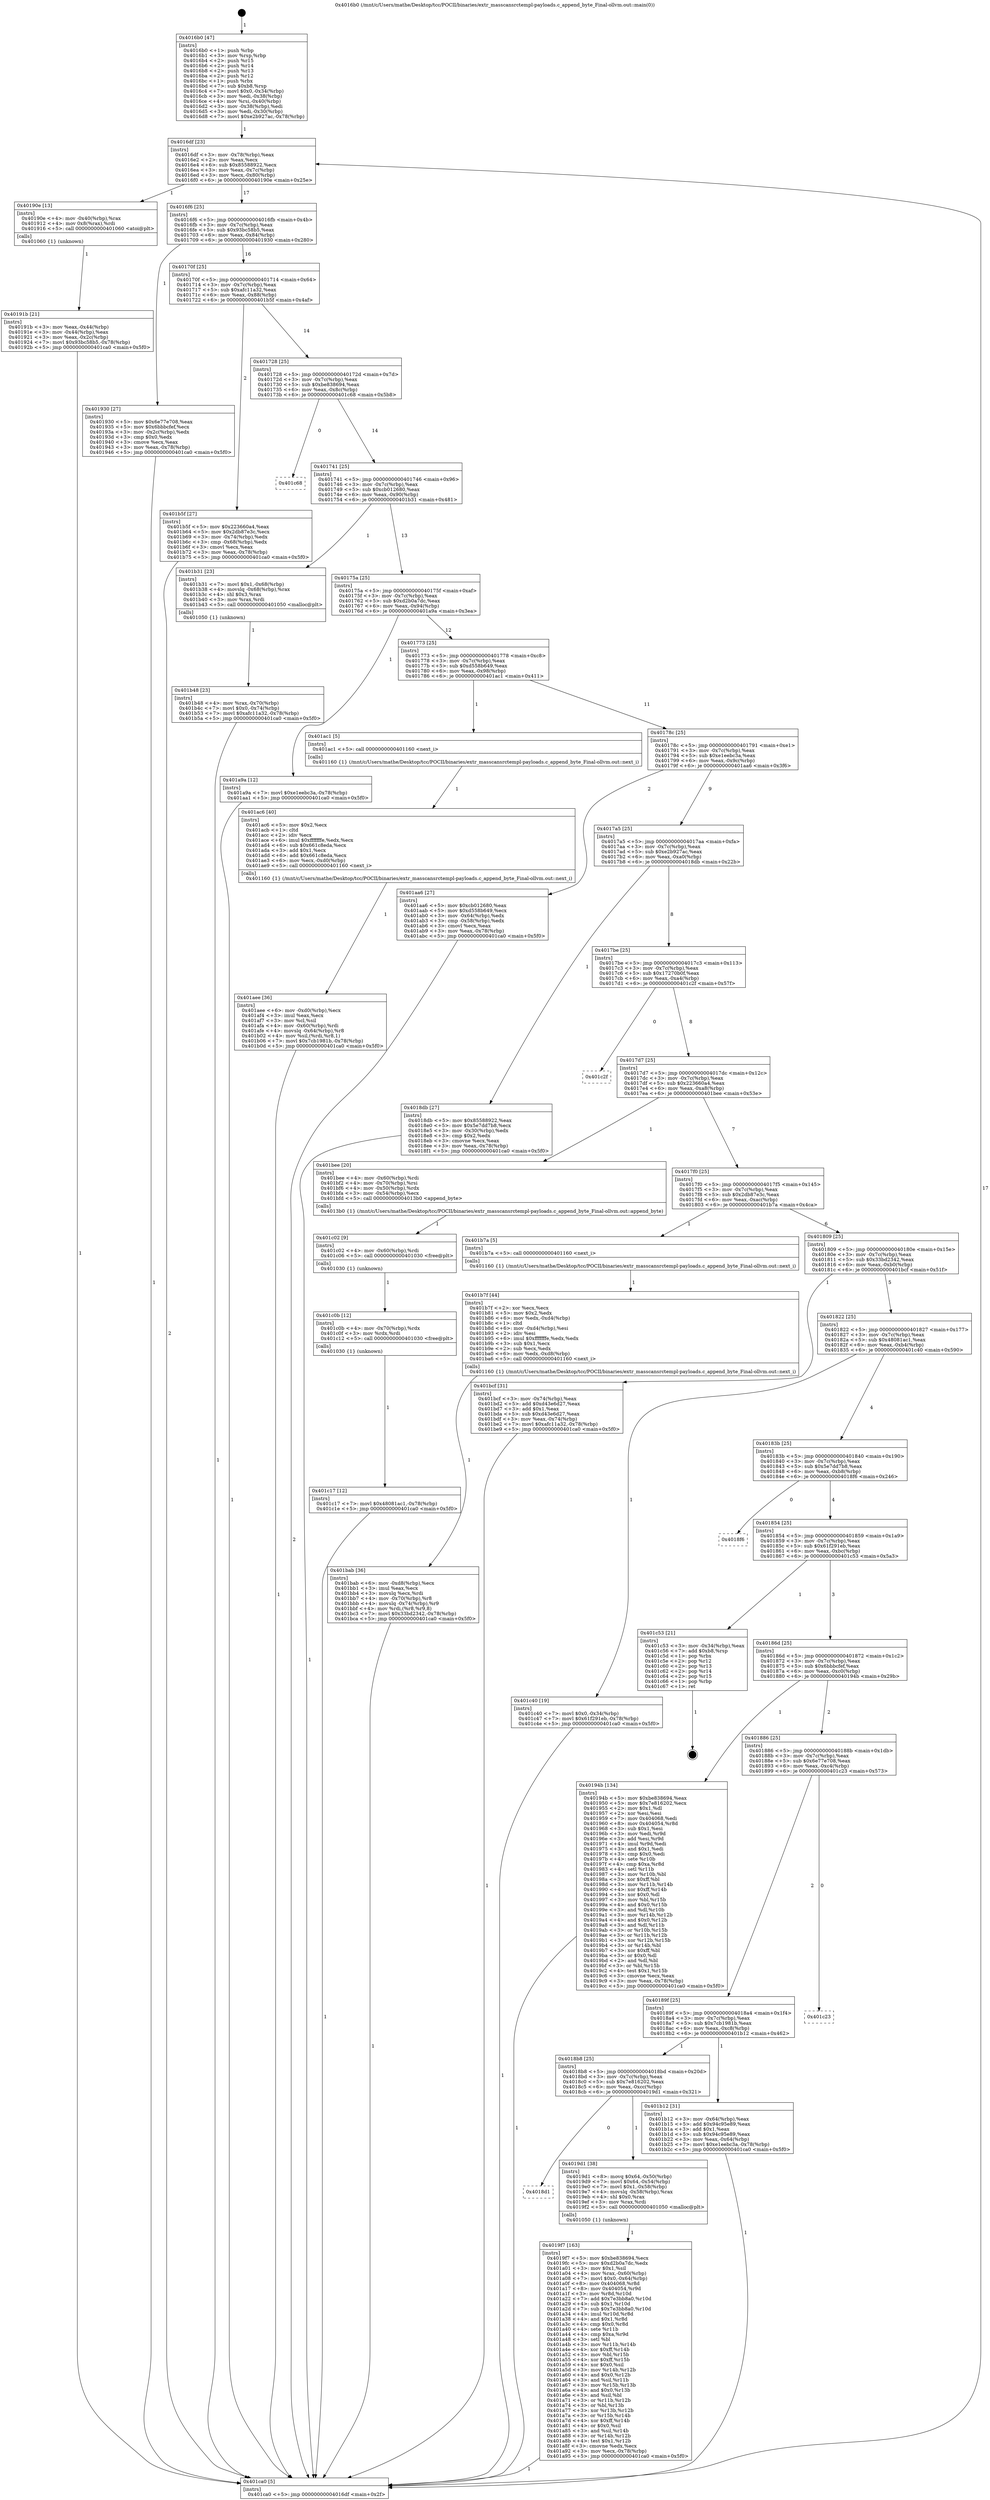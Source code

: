 digraph "0x4016b0" {
  label = "0x4016b0 (/mnt/c/Users/mathe/Desktop/tcc/POCII/binaries/extr_masscansrctempl-payloads.c_append_byte_Final-ollvm.out::main(0))"
  labelloc = "t"
  node[shape=record]

  Entry [label="",width=0.3,height=0.3,shape=circle,fillcolor=black,style=filled]
  "0x4016df" [label="{
     0x4016df [23]\l
     | [instrs]\l
     &nbsp;&nbsp;0x4016df \<+3\>: mov -0x78(%rbp),%eax\l
     &nbsp;&nbsp;0x4016e2 \<+2\>: mov %eax,%ecx\l
     &nbsp;&nbsp;0x4016e4 \<+6\>: sub $0x85588922,%ecx\l
     &nbsp;&nbsp;0x4016ea \<+3\>: mov %eax,-0x7c(%rbp)\l
     &nbsp;&nbsp;0x4016ed \<+3\>: mov %ecx,-0x80(%rbp)\l
     &nbsp;&nbsp;0x4016f0 \<+6\>: je 000000000040190e \<main+0x25e\>\l
  }"]
  "0x40190e" [label="{
     0x40190e [13]\l
     | [instrs]\l
     &nbsp;&nbsp;0x40190e \<+4\>: mov -0x40(%rbp),%rax\l
     &nbsp;&nbsp;0x401912 \<+4\>: mov 0x8(%rax),%rdi\l
     &nbsp;&nbsp;0x401916 \<+5\>: call 0000000000401060 \<atoi@plt\>\l
     | [calls]\l
     &nbsp;&nbsp;0x401060 \{1\} (unknown)\l
  }"]
  "0x4016f6" [label="{
     0x4016f6 [25]\l
     | [instrs]\l
     &nbsp;&nbsp;0x4016f6 \<+5\>: jmp 00000000004016fb \<main+0x4b\>\l
     &nbsp;&nbsp;0x4016fb \<+3\>: mov -0x7c(%rbp),%eax\l
     &nbsp;&nbsp;0x4016fe \<+5\>: sub $0x93bc58b5,%eax\l
     &nbsp;&nbsp;0x401703 \<+6\>: mov %eax,-0x84(%rbp)\l
     &nbsp;&nbsp;0x401709 \<+6\>: je 0000000000401930 \<main+0x280\>\l
  }"]
  Exit [label="",width=0.3,height=0.3,shape=circle,fillcolor=black,style=filled,peripheries=2]
  "0x401930" [label="{
     0x401930 [27]\l
     | [instrs]\l
     &nbsp;&nbsp;0x401930 \<+5\>: mov $0x6e77e708,%eax\l
     &nbsp;&nbsp;0x401935 \<+5\>: mov $0x6bbbcfef,%ecx\l
     &nbsp;&nbsp;0x40193a \<+3\>: mov -0x2c(%rbp),%edx\l
     &nbsp;&nbsp;0x40193d \<+3\>: cmp $0x0,%edx\l
     &nbsp;&nbsp;0x401940 \<+3\>: cmove %ecx,%eax\l
     &nbsp;&nbsp;0x401943 \<+3\>: mov %eax,-0x78(%rbp)\l
     &nbsp;&nbsp;0x401946 \<+5\>: jmp 0000000000401ca0 \<main+0x5f0\>\l
  }"]
  "0x40170f" [label="{
     0x40170f [25]\l
     | [instrs]\l
     &nbsp;&nbsp;0x40170f \<+5\>: jmp 0000000000401714 \<main+0x64\>\l
     &nbsp;&nbsp;0x401714 \<+3\>: mov -0x7c(%rbp),%eax\l
     &nbsp;&nbsp;0x401717 \<+5\>: sub $0xafc11a32,%eax\l
     &nbsp;&nbsp;0x40171c \<+6\>: mov %eax,-0x88(%rbp)\l
     &nbsp;&nbsp;0x401722 \<+6\>: je 0000000000401b5f \<main+0x4af\>\l
  }"]
  "0x401c17" [label="{
     0x401c17 [12]\l
     | [instrs]\l
     &nbsp;&nbsp;0x401c17 \<+7\>: movl $0x48081ac1,-0x78(%rbp)\l
     &nbsp;&nbsp;0x401c1e \<+5\>: jmp 0000000000401ca0 \<main+0x5f0\>\l
  }"]
  "0x401b5f" [label="{
     0x401b5f [27]\l
     | [instrs]\l
     &nbsp;&nbsp;0x401b5f \<+5\>: mov $0x223660a4,%eax\l
     &nbsp;&nbsp;0x401b64 \<+5\>: mov $0x2db87e3c,%ecx\l
     &nbsp;&nbsp;0x401b69 \<+3\>: mov -0x74(%rbp),%edx\l
     &nbsp;&nbsp;0x401b6c \<+3\>: cmp -0x68(%rbp),%edx\l
     &nbsp;&nbsp;0x401b6f \<+3\>: cmovl %ecx,%eax\l
     &nbsp;&nbsp;0x401b72 \<+3\>: mov %eax,-0x78(%rbp)\l
     &nbsp;&nbsp;0x401b75 \<+5\>: jmp 0000000000401ca0 \<main+0x5f0\>\l
  }"]
  "0x401728" [label="{
     0x401728 [25]\l
     | [instrs]\l
     &nbsp;&nbsp;0x401728 \<+5\>: jmp 000000000040172d \<main+0x7d\>\l
     &nbsp;&nbsp;0x40172d \<+3\>: mov -0x7c(%rbp),%eax\l
     &nbsp;&nbsp;0x401730 \<+5\>: sub $0xbe838694,%eax\l
     &nbsp;&nbsp;0x401735 \<+6\>: mov %eax,-0x8c(%rbp)\l
     &nbsp;&nbsp;0x40173b \<+6\>: je 0000000000401c68 \<main+0x5b8\>\l
  }"]
  "0x401c0b" [label="{
     0x401c0b [12]\l
     | [instrs]\l
     &nbsp;&nbsp;0x401c0b \<+4\>: mov -0x70(%rbp),%rdx\l
     &nbsp;&nbsp;0x401c0f \<+3\>: mov %rdx,%rdi\l
     &nbsp;&nbsp;0x401c12 \<+5\>: call 0000000000401030 \<free@plt\>\l
     | [calls]\l
     &nbsp;&nbsp;0x401030 \{1\} (unknown)\l
  }"]
  "0x401c68" [label="{
     0x401c68\l
  }", style=dashed]
  "0x401741" [label="{
     0x401741 [25]\l
     | [instrs]\l
     &nbsp;&nbsp;0x401741 \<+5\>: jmp 0000000000401746 \<main+0x96\>\l
     &nbsp;&nbsp;0x401746 \<+3\>: mov -0x7c(%rbp),%eax\l
     &nbsp;&nbsp;0x401749 \<+5\>: sub $0xcb012680,%eax\l
     &nbsp;&nbsp;0x40174e \<+6\>: mov %eax,-0x90(%rbp)\l
     &nbsp;&nbsp;0x401754 \<+6\>: je 0000000000401b31 \<main+0x481\>\l
  }"]
  "0x401c02" [label="{
     0x401c02 [9]\l
     | [instrs]\l
     &nbsp;&nbsp;0x401c02 \<+4\>: mov -0x60(%rbp),%rdi\l
     &nbsp;&nbsp;0x401c06 \<+5\>: call 0000000000401030 \<free@plt\>\l
     | [calls]\l
     &nbsp;&nbsp;0x401030 \{1\} (unknown)\l
  }"]
  "0x401b31" [label="{
     0x401b31 [23]\l
     | [instrs]\l
     &nbsp;&nbsp;0x401b31 \<+7\>: movl $0x1,-0x68(%rbp)\l
     &nbsp;&nbsp;0x401b38 \<+4\>: movslq -0x68(%rbp),%rax\l
     &nbsp;&nbsp;0x401b3c \<+4\>: shl $0x3,%rax\l
     &nbsp;&nbsp;0x401b40 \<+3\>: mov %rax,%rdi\l
     &nbsp;&nbsp;0x401b43 \<+5\>: call 0000000000401050 \<malloc@plt\>\l
     | [calls]\l
     &nbsp;&nbsp;0x401050 \{1\} (unknown)\l
  }"]
  "0x40175a" [label="{
     0x40175a [25]\l
     | [instrs]\l
     &nbsp;&nbsp;0x40175a \<+5\>: jmp 000000000040175f \<main+0xaf\>\l
     &nbsp;&nbsp;0x40175f \<+3\>: mov -0x7c(%rbp),%eax\l
     &nbsp;&nbsp;0x401762 \<+5\>: sub $0xd2b0a7dc,%eax\l
     &nbsp;&nbsp;0x401767 \<+6\>: mov %eax,-0x94(%rbp)\l
     &nbsp;&nbsp;0x40176d \<+6\>: je 0000000000401a9a \<main+0x3ea\>\l
  }"]
  "0x401bab" [label="{
     0x401bab [36]\l
     | [instrs]\l
     &nbsp;&nbsp;0x401bab \<+6\>: mov -0xd8(%rbp),%ecx\l
     &nbsp;&nbsp;0x401bb1 \<+3\>: imul %eax,%ecx\l
     &nbsp;&nbsp;0x401bb4 \<+3\>: movslq %ecx,%rdi\l
     &nbsp;&nbsp;0x401bb7 \<+4\>: mov -0x70(%rbp),%r8\l
     &nbsp;&nbsp;0x401bbb \<+4\>: movslq -0x74(%rbp),%r9\l
     &nbsp;&nbsp;0x401bbf \<+4\>: mov %rdi,(%r8,%r9,8)\l
     &nbsp;&nbsp;0x401bc3 \<+7\>: movl $0x33bd2342,-0x78(%rbp)\l
     &nbsp;&nbsp;0x401bca \<+5\>: jmp 0000000000401ca0 \<main+0x5f0\>\l
  }"]
  "0x401a9a" [label="{
     0x401a9a [12]\l
     | [instrs]\l
     &nbsp;&nbsp;0x401a9a \<+7\>: movl $0xe1eebc3a,-0x78(%rbp)\l
     &nbsp;&nbsp;0x401aa1 \<+5\>: jmp 0000000000401ca0 \<main+0x5f0\>\l
  }"]
  "0x401773" [label="{
     0x401773 [25]\l
     | [instrs]\l
     &nbsp;&nbsp;0x401773 \<+5\>: jmp 0000000000401778 \<main+0xc8\>\l
     &nbsp;&nbsp;0x401778 \<+3\>: mov -0x7c(%rbp),%eax\l
     &nbsp;&nbsp;0x40177b \<+5\>: sub $0xd558b649,%eax\l
     &nbsp;&nbsp;0x401780 \<+6\>: mov %eax,-0x98(%rbp)\l
     &nbsp;&nbsp;0x401786 \<+6\>: je 0000000000401ac1 \<main+0x411\>\l
  }"]
  "0x401b7f" [label="{
     0x401b7f [44]\l
     | [instrs]\l
     &nbsp;&nbsp;0x401b7f \<+2\>: xor %ecx,%ecx\l
     &nbsp;&nbsp;0x401b81 \<+5\>: mov $0x2,%edx\l
     &nbsp;&nbsp;0x401b86 \<+6\>: mov %edx,-0xd4(%rbp)\l
     &nbsp;&nbsp;0x401b8c \<+1\>: cltd\l
     &nbsp;&nbsp;0x401b8d \<+6\>: mov -0xd4(%rbp),%esi\l
     &nbsp;&nbsp;0x401b93 \<+2\>: idiv %esi\l
     &nbsp;&nbsp;0x401b95 \<+6\>: imul $0xfffffffe,%edx,%edx\l
     &nbsp;&nbsp;0x401b9b \<+3\>: sub $0x1,%ecx\l
     &nbsp;&nbsp;0x401b9e \<+2\>: sub %ecx,%edx\l
     &nbsp;&nbsp;0x401ba0 \<+6\>: mov %edx,-0xd8(%rbp)\l
     &nbsp;&nbsp;0x401ba6 \<+5\>: call 0000000000401160 \<next_i\>\l
     | [calls]\l
     &nbsp;&nbsp;0x401160 \{1\} (/mnt/c/Users/mathe/Desktop/tcc/POCII/binaries/extr_masscansrctempl-payloads.c_append_byte_Final-ollvm.out::next_i)\l
  }"]
  "0x401ac1" [label="{
     0x401ac1 [5]\l
     | [instrs]\l
     &nbsp;&nbsp;0x401ac1 \<+5\>: call 0000000000401160 \<next_i\>\l
     | [calls]\l
     &nbsp;&nbsp;0x401160 \{1\} (/mnt/c/Users/mathe/Desktop/tcc/POCII/binaries/extr_masscansrctempl-payloads.c_append_byte_Final-ollvm.out::next_i)\l
  }"]
  "0x40178c" [label="{
     0x40178c [25]\l
     | [instrs]\l
     &nbsp;&nbsp;0x40178c \<+5\>: jmp 0000000000401791 \<main+0xe1\>\l
     &nbsp;&nbsp;0x401791 \<+3\>: mov -0x7c(%rbp),%eax\l
     &nbsp;&nbsp;0x401794 \<+5\>: sub $0xe1eebc3a,%eax\l
     &nbsp;&nbsp;0x401799 \<+6\>: mov %eax,-0x9c(%rbp)\l
     &nbsp;&nbsp;0x40179f \<+6\>: je 0000000000401aa6 \<main+0x3f6\>\l
  }"]
  "0x401b48" [label="{
     0x401b48 [23]\l
     | [instrs]\l
     &nbsp;&nbsp;0x401b48 \<+4\>: mov %rax,-0x70(%rbp)\l
     &nbsp;&nbsp;0x401b4c \<+7\>: movl $0x0,-0x74(%rbp)\l
     &nbsp;&nbsp;0x401b53 \<+7\>: movl $0xafc11a32,-0x78(%rbp)\l
     &nbsp;&nbsp;0x401b5a \<+5\>: jmp 0000000000401ca0 \<main+0x5f0\>\l
  }"]
  "0x401aa6" [label="{
     0x401aa6 [27]\l
     | [instrs]\l
     &nbsp;&nbsp;0x401aa6 \<+5\>: mov $0xcb012680,%eax\l
     &nbsp;&nbsp;0x401aab \<+5\>: mov $0xd558b649,%ecx\l
     &nbsp;&nbsp;0x401ab0 \<+3\>: mov -0x64(%rbp),%edx\l
     &nbsp;&nbsp;0x401ab3 \<+3\>: cmp -0x58(%rbp),%edx\l
     &nbsp;&nbsp;0x401ab6 \<+3\>: cmovl %ecx,%eax\l
     &nbsp;&nbsp;0x401ab9 \<+3\>: mov %eax,-0x78(%rbp)\l
     &nbsp;&nbsp;0x401abc \<+5\>: jmp 0000000000401ca0 \<main+0x5f0\>\l
  }"]
  "0x4017a5" [label="{
     0x4017a5 [25]\l
     | [instrs]\l
     &nbsp;&nbsp;0x4017a5 \<+5\>: jmp 00000000004017aa \<main+0xfa\>\l
     &nbsp;&nbsp;0x4017aa \<+3\>: mov -0x7c(%rbp),%eax\l
     &nbsp;&nbsp;0x4017ad \<+5\>: sub $0xe2b927ac,%eax\l
     &nbsp;&nbsp;0x4017b2 \<+6\>: mov %eax,-0xa0(%rbp)\l
     &nbsp;&nbsp;0x4017b8 \<+6\>: je 00000000004018db \<main+0x22b\>\l
  }"]
  "0x401aee" [label="{
     0x401aee [36]\l
     | [instrs]\l
     &nbsp;&nbsp;0x401aee \<+6\>: mov -0xd0(%rbp),%ecx\l
     &nbsp;&nbsp;0x401af4 \<+3\>: imul %eax,%ecx\l
     &nbsp;&nbsp;0x401af7 \<+3\>: mov %cl,%sil\l
     &nbsp;&nbsp;0x401afa \<+4\>: mov -0x60(%rbp),%rdi\l
     &nbsp;&nbsp;0x401afe \<+4\>: movslq -0x64(%rbp),%r8\l
     &nbsp;&nbsp;0x401b02 \<+4\>: mov %sil,(%rdi,%r8,1)\l
     &nbsp;&nbsp;0x401b06 \<+7\>: movl $0x7cb1981b,-0x78(%rbp)\l
     &nbsp;&nbsp;0x401b0d \<+5\>: jmp 0000000000401ca0 \<main+0x5f0\>\l
  }"]
  "0x4018db" [label="{
     0x4018db [27]\l
     | [instrs]\l
     &nbsp;&nbsp;0x4018db \<+5\>: mov $0x85588922,%eax\l
     &nbsp;&nbsp;0x4018e0 \<+5\>: mov $0x5e7dd7b8,%ecx\l
     &nbsp;&nbsp;0x4018e5 \<+3\>: mov -0x30(%rbp),%edx\l
     &nbsp;&nbsp;0x4018e8 \<+3\>: cmp $0x2,%edx\l
     &nbsp;&nbsp;0x4018eb \<+3\>: cmovne %ecx,%eax\l
     &nbsp;&nbsp;0x4018ee \<+3\>: mov %eax,-0x78(%rbp)\l
     &nbsp;&nbsp;0x4018f1 \<+5\>: jmp 0000000000401ca0 \<main+0x5f0\>\l
  }"]
  "0x4017be" [label="{
     0x4017be [25]\l
     | [instrs]\l
     &nbsp;&nbsp;0x4017be \<+5\>: jmp 00000000004017c3 \<main+0x113\>\l
     &nbsp;&nbsp;0x4017c3 \<+3\>: mov -0x7c(%rbp),%eax\l
     &nbsp;&nbsp;0x4017c6 \<+5\>: sub $0x17270b0f,%eax\l
     &nbsp;&nbsp;0x4017cb \<+6\>: mov %eax,-0xa4(%rbp)\l
     &nbsp;&nbsp;0x4017d1 \<+6\>: je 0000000000401c2f \<main+0x57f\>\l
  }"]
  "0x401ca0" [label="{
     0x401ca0 [5]\l
     | [instrs]\l
     &nbsp;&nbsp;0x401ca0 \<+5\>: jmp 00000000004016df \<main+0x2f\>\l
  }"]
  "0x4016b0" [label="{
     0x4016b0 [47]\l
     | [instrs]\l
     &nbsp;&nbsp;0x4016b0 \<+1\>: push %rbp\l
     &nbsp;&nbsp;0x4016b1 \<+3\>: mov %rsp,%rbp\l
     &nbsp;&nbsp;0x4016b4 \<+2\>: push %r15\l
     &nbsp;&nbsp;0x4016b6 \<+2\>: push %r14\l
     &nbsp;&nbsp;0x4016b8 \<+2\>: push %r13\l
     &nbsp;&nbsp;0x4016ba \<+2\>: push %r12\l
     &nbsp;&nbsp;0x4016bc \<+1\>: push %rbx\l
     &nbsp;&nbsp;0x4016bd \<+7\>: sub $0xb8,%rsp\l
     &nbsp;&nbsp;0x4016c4 \<+7\>: movl $0x0,-0x34(%rbp)\l
     &nbsp;&nbsp;0x4016cb \<+3\>: mov %edi,-0x38(%rbp)\l
     &nbsp;&nbsp;0x4016ce \<+4\>: mov %rsi,-0x40(%rbp)\l
     &nbsp;&nbsp;0x4016d2 \<+3\>: mov -0x38(%rbp),%edi\l
     &nbsp;&nbsp;0x4016d5 \<+3\>: mov %edi,-0x30(%rbp)\l
     &nbsp;&nbsp;0x4016d8 \<+7\>: movl $0xe2b927ac,-0x78(%rbp)\l
  }"]
  "0x40191b" [label="{
     0x40191b [21]\l
     | [instrs]\l
     &nbsp;&nbsp;0x40191b \<+3\>: mov %eax,-0x44(%rbp)\l
     &nbsp;&nbsp;0x40191e \<+3\>: mov -0x44(%rbp),%eax\l
     &nbsp;&nbsp;0x401921 \<+3\>: mov %eax,-0x2c(%rbp)\l
     &nbsp;&nbsp;0x401924 \<+7\>: movl $0x93bc58b5,-0x78(%rbp)\l
     &nbsp;&nbsp;0x40192b \<+5\>: jmp 0000000000401ca0 \<main+0x5f0\>\l
  }"]
  "0x401ac6" [label="{
     0x401ac6 [40]\l
     | [instrs]\l
     &nbsp;&nbsp;0x401ac6 \<+5\>: mov $0x2,%ecx\l
     &nbsp;&nbsp;0x401acb \<+1\>: cltd\l
     &nbsp;&nbsp;0x401acc \<+2\>: idiv %ecx\l
     &nbsp;&nbsp;0x401ace \<+6\>: imul $0xfffffffe,%edx,%ecx\l
     &nbsp;&nbsp;0x401ad4 \<+6\>: sub $0x661c8eda,%ecx\l
     &nbsp;&nbsp;0x401ada \<+3\>: add $0x1,%ecx\l
     &nbsp;&nbsp;0x401add \<+6\>: add $0x661c8eda,%ecx\l
     &nbsp;&nbsp;0x401ae3 \<+6\>: mov %ecx,-0xd0(%rbp)\l
     &nbsp;&nbsp;0x401ae9 \<+5\>: call 0000000000401160 \<next_i\>\l
     | [calls]\l
     &nbsp;&nbsp;0x401160 \{1\} (/mnt/c/Users/mathe/Desktop/tcc/POCII/binaries/extr_masscansrctempl-payloads.c_append_byte_Final-ollvm.out::next_i)\l
  }"]
  "0x401c2f" [label="{
     0x401c2f\l
  }", style=dashed]
  "0x4017d7" [label="{
     0x4017d7 [25]\l
     | [instrs]\l
     &nbsp;&nbsp;0x4017d7 \<+5\>: jmp 00000000004017dc \<main+0x12c\>\l
     &nbsp;&nbsp;0x4017dc \<+3\>: mov -0x7c(%rbp),%eax\l
     &nbsp;&nbsp;0x4017df \<+5\>: sub $0x223660a4,%eax\l
     &nbsp;&nbsp;0x4017e4 \<+6\>: mov %eax,-0xa8(%rbp)\l
     &nbsp;&nbsp;0x4017ea \<+6\>: je 0000000000401bee \<main+0x53e\>\l
  }"]
  "0x4019f7" [label="{
     0x4019f7 [163]\l
     | [instrs]\l
     &nbsp;&nbsp;0x4019f7 \<+5\>: mov $0xbe838694,%ecx\l
     &nbsp;&nbsp;0x4019fc \<+5\>: mov $0xd2b0a7dc,%edx\l
     &nbsp;&nbsp;0x401a01 \<+3\>: mov $0x1,%sil\l
     &nbsp;&nbsp;0x401a04 \<+4\>: mov %rax,-0x60(%rbp)\l
     &nbsp;&nbsp;0x401a08 \<+7\>: movl $0x0,-0x64(%rbp)\l
     &nbsp;&nbsp;0x401a0f \<+8\>: mov 0x404068,%r8d\l
     &nbsp;&nbsp;0x401a17 \<+8\>: mov 0x404054,%r9d\l
     &nbsp;&nbsp;0x401a1f \<+3\>: mov %r8d,%r10d\l
     &nbsp;&nbsp;0x401a22 \<+7\>: add $0x7e3bb8a0,%r10d\l
     &nbsp;&nbsp;0x401a29 \<+4\>: sub $0x1,%r10d\l
     &nbsp;&nbsp;0x401a2d \<+7\>: sub $0x7e3bb8a0,%r10d\l
     &nbsp;&nbsp;0x401a34 \<+4\>: imul %r10d,%r8d\l
     &nbsp;&nbsp;0x401a38 \<+4\>: and $0x1,%r8d\l
     &nbsp;&nbsp;0x401a3c \<+4\>: cmp $0x0,%r8d\l
     &nbsp;&nbsp;0x401a40 \<+4\>: sete %r11b\l
     &nbsp;&nbsp;0x401a44 \<+4\>: cmp $0xa,%r9d\l
     &nbsp;&nbsp;0x401a48 \<+3\>: setl %bl\l
     &nbsp;&nbsp;0x401a4b \<+3\>: mov %r11b,%r14b\l
     &nbsp;&nbsp;0x401a4e \<+4\>: xor $0xff,%r14b\l
     &nbsp;&nbsp;0x401a52 \<+3\>: mov %bl,%r15b\l
     &nbsp;&nbsp;0x401a55 \<+4\>: xor $0xff,%r15b\l
     &nbsp;&nbsp;0x401a59 \<+4\>: xor $0x0,%sil\l
     &nbsp;&nbsp;0x401a5d \<+3\>: mov %r14b,%r12b\l
     &nbsp;&nbsp;0x401a60 \<+4\>: and $0x0,%r12b\l
     &nbsp;&nbsp;0x401a64 \<+3\>: and %sil,%r11b\l
     &nbsp;&nbsp;0x401a67 \<+3\>: mov %r15b,%r13b\l
     &nbsp;&nbsp;0x401a6a \<+4\>: and $0x0,%r13b\l
     &nbsp;&nbsp;0x401a6e \<+3\>: and %sil,%bl\l
     &nbsp;&nbsp;0x401a71 \<+3\>: or %r11b,%r12b\l
     &nbsp;&nbsp;0x401a74 \<+3\>: or %bl,%r13b\l
     &nbsp;&nbsp;0x401a77 \<+3\>: xor %r13b,%r12b\l
     &nbsp;&nbsp;0x401a7a \<+3\>: or %r15b,%r14b\l
     &nbsp;&nbsp;0x401a7d \<+4\>: xor $0xff,%r14b\l
     &nbsp;&nbsp;0x401a81 \<+4\>: or $0x0,%sil\l
     &nbsp;&nbsp;0x401a85 \<+3\>: and %sil,%r14b\l
     &nbsp;&nbsp;0x401a88 \<+3\>: or %r14b,%r12b\l
     &nbsp;&nbsp;0x401a8b \<+4\>: test $0x1,%r12b\l
     &nbsp;&nbsp;0x401a8f \<+3\>: cmovne %edx,%ecx\l
     &nbsp;&nbsp;0x401a92 \<+3\>: mov %ecx,-0x78(%rbp)\l
     &nbsp;&nbsp;0x401a95 \<+5\>: jmp 0000000000401ca0 \<main+0x5f0\>\l
  }"]
  "0x401bee" [label="{
     0x401bee [20]\l
     | [instrs]\l
     &nbsp;&nbsp;0x401bee \<+4\>: mov -0x60(%rbp),%rdi\l
     &nbsp;&nbsp;0x401bf2 \<+4\>: mov -0x70(%rbp),%rsi\l
     &nbsp;&nbsp;0x401bf6 \<+4\>: mov -0x50(%rbp),%rdx\l
     &nbsp;&nbsp;0x401bfa \<+3\>: mov -0x54(%rbp),%ecx\l
     &nbsp;&nbsp;0x401bfd \<+5\>: call 00000000004013b0 \<append_byte\>\l
     | [calls]\l
     &nbsp;&nbsp;0x4013b0 \{1\} (/mnt/c/Users/mathe/Desktop/tcc/POCII/binaries/extr_masscansrctempl-payloads.c_append_byte_Final-ollvm.out::append_byte)\l
  }"]
  "0x4017f0" [label="{
     0x4017f0 [25]\l
     | [instrs]\l
     &nbsp;&nbsp;0x4017f0 \<+5\>: jmp 00000000004017f5 \<main+0x145\>\l
     &nbsp;&nbsp;0x4017f5 \<+3\>: mov -0x7c(%rbp),%eax\l
     &nbsp;&nbsp;0x4017f8 \<+5\>: sub $0x2db87e3c,%eax\l
     &nbsp;&nbsp;0x4017fd \<+6\>: mov %eax,-0xac(%rbp)\l
     &nbsp;&nbsp;0x401803 \<+6\>: je 0000000000401b7a \<main+0x4ca\>\l
  }"]
  "0x4018d1" [label="{
     0x4018d1\l
  }", style=dashed]
  "0x401b7a" [label="{
     0x401b7a [5]\l
     | [instrs]\l
     &nbsp;&nbsp;0x401b7a \<+5\>: call 0000000000401160 \<next_i\>\l
     | [calls]\l
     &nbsp;&nbsp;0x401160 \{1\} (/mnt/c/Users/mathe/Desktop/tcc/POCII/binaries/extr_masscansrctempl-payloads.c_append_byte_Final-ollvm.out::next_i)\l
  }"]
  "0x401809" [label="{
     0x401809 [25]\l
     | [instrs]\l
     &nbsp;&nbsp;0x401809 \<+5\>: jmp 000000000040180e \<main+0x15e\>\l
     &nbsp;&nbsp;0x40180e \<+3\>: mov -0x7c(%rbp),%eax\l
     &nbsp;&nbsp;0x401811 \<+5\>: sub $0x33bd2342,%eax\l
     &nbsp;&nbsp;0x401816 \<+6\>: mov %eax,-0xb0(%rbp)\l
     &nbsp;&nbsp;0x40181c \<+6\>: je 0000000000401bcf \<main+0x51f\>\l
  }"]
  "0x4019d1" [label="{
     0x4019d1 [38]\l
     | [instrs]\l
     &nbsp;&nbsp;0x4019d1 \<+8\>: movq $0x64,-0x50(%rbp)\l
     &nbsp;&nbsp;0x4019d9 \<+7\>: movl $0x64,-0x54(%rbp)\l
     &nbsp;&nbsp;0x4019e0 \<+7\>: movl $0x1,-0x58(%rbp)\l
     &nbsp;&nbsp;0x4019e7 \<+4\>: movslq -0x58(%rbp),%rax\l
     &nbsp;&nbsp;0x4019eb \<+4\>: shl $0x0,%rax\l
     &nbsp;&nbsp;0x4019ef \<+3\>: mov %rax,%rdi\l
     &nbsp;&nbsp;0x4019f2 \<+5\>: call 0000000000401050 \<malloc@plt\>\l
     | [calls]\l
     &nbsp;&nbsp;0x401050 \{1\} (unknown)\l
  }"]
  "0x401bcf" [label="{
     0x401bcf [31]\l
     | [instrs]\l
     &nbsp;&nbsp;0x401bcf \<+3\>: mov -0x74(%rbp),%eax\l
     &nbsp;&nbsp;0x401bd2 \<+5\>: add $0xd43e6d27,%eax\l
     &nbsp;&nbsp;0x401bd7 \<+3\>: add $0x1,%eax\l
     &nbsp;&nbsp;0x401bda \<+5\>: sub $0xd43e6d27,%eax\l
     &nbsp;&nbsp;0x401bdf \<+3\>: mov %eax,-0x74(%rbp)\l
     &nbsp;&nbsp;0x401be2 \<+7\>: movl $0xafc11a32,-0x78(%rbp)\l
     &nbsp;&nbsp;0x401be9 \<+5\>: jmp 0000000000401ca0 \<main+0x5f0\>\l
  }"]
  "0x401822" [label="{
     0x401822 [25]\l
     | [instrs]\l
     &nbsp;&nbsp;0x401822 \<+5\>: jmp 0000000000401827 \<main+0x177\>\l
     &nbsp;&nbsp;0x401827 \<+3\>: mov -0x7c(%rbp),%eax\l
     &nbsp;&nbsp;0x40182a \<+5\>: sub $0x48081ac1,%eax\l
     &nbsp;&nbsp;0x40182f \<+6\>: mov %eax,-0xb4(%rbp)\l
     &nbsp;&nbsp;0x401835 \<+6\>: je 0000000000401c40 \<main+0x590\>\l
  }"]
  "0x4018b8" [label="{
     0x4018b8 [25]\l
     | [instrs]\l
     &nbsp;&nbsp;0x4018b8 \<+5\>: jmp 00000000004018bd \<main+0x20d\>\l
     &nbsp;&nbsp;0x4018bd \<+3\>: mov -0x7c(%rbp),%eax\l
     &nbsp;&nbsp;0x4018c0 \<+5\>: sub $0x7e816202,%eax\l
     &nbsp;&nbsp;0x4018c5 \<+6\>: mov %eax,-0xcc(%rbp)\l
     &nbsp;&nbsp;0x4018cb \<+6\>: je 00000000004019d1 \<main+0x321\>\l
  }"]
  "0x401c40" [label="{
     0x401c40 [19]\l
     | [instrs]\l
     &nbsp;&nbsp;0x401c40 \<+7\>: movl $0x0,-0x34(%rbp)\l
     &nbsp;&nbsp;0x401c47 \<+7\>: movl $0x61f291eb,-0x78(%rbp)\l
     &nbsp;&nbsp;0x401c4e \<+5\>: jmp 0000000000401ca0 \<main+0x5f0\>\l
  }"]
  "0x40183b" [label="{
     0x40183b [25]\l
     | [instrs]\l
     &nbsp;&nbsp;0x40183b \<+5\>: jmp 0000000000401840 \<main+0x190\>\l
     &nbsp;&nbsp;0x401840 \<+3\>: mov -0x7c(%rbp),%eax\l
     &nbsp;&nbsp;0x401843 \<+5\>: sub $0x5e7dd7b8,%eax\l
     &nbsp;&nbsp;0x401848 \<+6\>: mov %eax,-0xb8(%rbp)\l
     &nbsp;&nbsp;0x40184e \<+6\>: je 00000000004018f6 \<main+0x246\>\l
  }"]
  "0x401b12" [label="{
     0x401b12 [31]\l
     | [instrs]\l
     &nbsp;&nbsp;0x401b12 \<+3\>: mov -0x64(%rbp),%eax\l
     &nbsp;&nbsp;0x401b15 \<+5\>: add $0x94c95e89,%eax\l
     &nbsp;&nbsp;0x401b1a \<+3\>: add $0x1,%eax\l
     &nbsp;&nbsp;0x401b1d \<+5\>: sub $0x94c95e89,%eax\l
     &nbsp;&nbsp;0x401b22 \<+3\>: mov %eax,-0x64(%rbp)\l
     &nbsp;&nbsp;0x401b25 \<+7\>: movl $0xe1eebc3a,-0x78(%rbp)\l
     &nbsp;&nbsp;0x401b2c \<+5\>: jmp 0000000000401ca0 \<main+0x5f0\>\l
  }"]
  "0x4018f6" [label="{
     0x4018f6\l
  }", style=dashed]
  "0x401854" [label="{
     0x401854 [25]\l
     | [instrs]\l
     &nbsp;&nbsp;0x401854 \<+5\>: jmp 0000000000401859 \<main+0x1a9\>\l
     &nbsp;&nbsp;0x401859 \<+3\>: mov -0x7c(%rbp),%eax\l
     &nbsp;&nbsp;0x40185c \<+5\>: sub $0x61f291eb,%eax\l
     &nbsp;&nbsp;0x401861 \<+6\>: mov %eax,-0xbc(%rbp)\l
     &nbsp;&nbsp;0x401867 \<+6\>: je 0000000000401c53 \<main+0x5a3\>\l
  }"]
  "0x40189f" [label="{
     0x40189f [25]\l
     | [instrs]\l
     &nbsp;&nbsp;0x40189f \<+5\>: jmp 00000000004018a4 \<main+0x1f4\>\l
     &nbsp;&nbsp;0x4018a4 \<+3\>: mov -0x7c(%rbp),%eax\l
     &nbsp;&nbsp;0x4018a7 \<+5\>: sub $0x7cb1981b,%eax\l
     &nbsp;&nbsp;0x4018ac \<+6\>: mov %eax,-0xc8(%rbp)\l
     &nbsp;&nbsp;0x4018b2 \<+6\>: je 0000000000401b12 \<main+0x462\>\l
  }"]
  "0x401c53" [label="{
     0x401c53 [21]\l
     | [instrs]\l
     &nbsp;&nbsp;0x401c53 \<+3\>: mov -0x34(%rbp),%eax\l
     &nbsp;&nbsp;0x401c56 \<+7\>: add $0xb8,%rsp\l
     &nbsp;&nbsp;0x401c5d \<+1\>: pop %rbx\l
     &nbsp;&nbsp;0x401c5e \<+2\>: pop %r12\l
     &nbsp;&nbsp;0x401c60 \<+2\>: pop %r13\l
     &nbsp;&nbsp;0x401c62 \<+2\>: pop %r14\l
     &nbsp;&nbsp;0x401c64 \<+2\>: pop %r15\l
     &nbsp;&nbsp;0x401c66 \<+1\>: pop %rbp\l
     &nbsp;&nbsp;0x401c67 \<+1\>: ret\l
  }"]
  "0x40186d" [label="{
     0x40186d [25]\l
     | [instrs]\l
     &nbsp;&nbsp;0x40186d \<+5\>: jmp 0000000000401872 \<main+0x1c2\>\l
     &nbsp;&nbsp;0x401872 \<+3\>: mov -0x7c(%rbp),%eax\l
     &nbsp;&nbsp;0x401875 \<+5\>: sub $0x6bbbcfef,%eax\l
     &nbsp;&nbsp;0x40187a \<+6\>: mov %eax,-0xc0(%rbp)\l
     &nbsp;&nbsp;0x401880 \<+6\>: je 000000000040194b \<main+0x29b\>\l
  }"]
  "0x401c23" [label="{
     0x401c23\l
  }", style=dashed]
  "0x40194b" [label="{
     0x40194b [134]\l
     | [instrs]\l
     &nbsp;&nbsp;0x40194b \<+5\>: mov $0xbe838694,%eax\l
     &nbsp;&nbsp;0x401950 \<+5\>: mov $0x7e816202,%ecx\l
     &nbsp;&nbsp;0x401955 \<+2\>: mov $0x1,%dl\l
     &nbsp;&nbsp;0x401957 \<+2\>: xor %esi,%esi\l
     &nbsp;&nbsp;0x401959 \<+7\>: mov 0x404068,%edi\l
     &nbsp;&nbsp;0x401960 \<+8\>: mov 0x404054,%r8d\l
     &nbsp;&nbsp;0x401968 \<+3\>: sub $0x1,%esi\l
     &nbsp;&nbsp;0x40196b \<+3\>: mov %edi,%r9d\l
     &nbsp;&nbsp;0x40196e \<+3\>: add %esi,%r9d\l
     &nbsp;&nbsp;0x401971 \<+4\>: imul %r9d,%edi\l
     &nbsp;&nbsp;0x401975 \<+3\>: and $0x1,%edi\l
     &nbsp;&nbsp;0x401978 \<+3\>: cmp $0x0,%edi\l
     &nbsp;&nbsp;0x40197b \<+4\>: sete %r10b\l
     &nbsp;&nbsp;0x40197f \<+4\>: cmp $0xa,%r8d\l
     &nbsp;&nbsp;0x401983 \<+4\>: setl %r11b\l
     &nbsp;&nbsp;0x401987 \<+3\>: mov %r10b,%bl\l
     &nbsp;&nbsp;0x40198a \<+3\>: xor $0xff,%bl\l
     &nbsp;&nbsp;0x40198d \<+3\>: mov %r11b,%r14b\l
     &nbsp;&nbsp;0x401990 \<+4\>: xor $0xff,%r14b\l
     &nbsp;&nbsp;0x401994 \<+3\>: xor $0x0,%dl\l
     &nbsp;&nbsp;0x401997 \<+3\>: mov %bl,%r15b\l
     &nbsp;&nbsp;0x40199a \<+4\>: and $0x0,%r15b\l
     &nbsp;&nbsp;0x40199e \<+3\>: and %dl,%r10b\l
     &nbsp;&nbsp;0x4019a1 \<+3\>: mov %r14b,%r12b\l
     &nbsp;&nbsp;0x4019a4 \<+4\>: and $0x0,%r12b\l
     &nbsp;&nbsp;0x4019a8 \<+3\>: and %dl,%r11b\l
     &nbsp;&nbsp;0x4019ab \<+3\>: or %r10b,%r15b\l
     &nbsp;&nbsp;0x4019ae \<+3\>: or %r11b,%r12b\l
     &nbsp;&nbsp;0x4019b1 \<+3\>: xor %r12b,%r15b\l
     &nbsp;&nbsp;0x4019b4 \<+3\>: or %r14b,%bl\l
     &nbsp;&nbsp;0x4019b7 \<+3\>: xor $0xff,%bl\l
     &nbsp;&nbsp;0x4019ba \<+3\>: or $0x0,%dl\l
     &nbsp;&nbsp;0x4019bd \<+2\>: and %dl,%bl\l
     &nbsp;&nbsp;0x4019bf \<+3\>: or %bl,%r15b\l
     &nbsp;&nbsp;0x4019c2 \<+4\>: test $0x1,%r15b\l
     &nbsp;&nbsp;0x4019c6 \<+3\>: cmovne %ecx,%eax\l
     &nbsp;&nbsp;0x4019c9 \<+3\>: mov %eax,-0x78(%rbp)\l
     &nbsp;&nbsp;0x4019cc \<+5\>: jmp 0000000000401ca0 \<main+0x5f0\>\l
  }"]
  "0x401886" [label="{
     0x401886 [25]\l
     | [instrs]\l
     &nbsp;&nbsp;0x401886 \<+5\>: jmp 000000000040188b \<main+0x1db\>\l
     &nbsp;&nbsp;0x40188b \<+3\>: mov -0x7c(%rbp),%eax\l
     &nbsp;&nbsp;0x40188e \<+5\>: sub $0x6e77e708,%eax\l
     &nbsp;&nbsp;0x401893 \<+6\>: mov %eax,-0xc4(%rbp)\l
     &nbsp;&nbsp;0x401899 \<+6\>: je 0000000000401c23 \<main+0x573\>\l
  }"]
  Entry -> "0x4016b0" [label=" 1"]
  "0x4016df" -> "0x40190e" [label=" 1"]
  "0x4016df" -> "0x4016f6" [label=" 17"]
  "0x401c53" -> Exit [label=" 1"]
  "0x4016f6" -> "0x401930" [label=" 1"]
  "0x4016f6" -> "0x40170f" [label=" 16"]
  "0x401c40" -> "0x401ca0" [label=" 1"]
  "0x40170f" -> "0x401b5f" [label=" 2"]
  "0x40170f" -> "0x401728" [label=" 14"]
  "0x401c17" -> "0x401ca0" [label=" 1"]
  "0x401728" -> "0x401c68" [label=" 0"]
  "0x401728" -> "0x401741" [label=" 14"]
  "0x401c0b" -> "0x401c17" [label=" 1"]
  "0x401741" -> "0x401b31" [label=" 1"]
  "0x401741" -> "0x40175a" [label=" 13"]
  "0x401c02" -> "0x401c0b" [label=" 1"]
  "0x40175a" -> "0x401a9a" [label=" 1"]
  "0x40175a" -> "0x401773" [label=" 12"]
  "0x401bee" -> "0x401c02" [label=" 1"]
  "0x401773" -> "0x401ac1" [label=" 1"]
  "0x401773" -> "0x40178c" [label=" 11"]
  "0x401bcf" -> "0x401ca0" [label=" 1"]
  "0x40178c" -> "0x401aa6" [label=" 2"]
  "0x40178c" -> "0x4017a5" [label=" 9"]
  "0x401bab" -> "0x401ca0" [label=" 1"]
  "0x4017a5" -> "0x4018db" [label=" 1"]
  "0x4017a5" -> "0x4017be" [label=" 8"]
  "0x4018db" -> "0x401ca0" [label=" 1"]
  "0x4016b0" -> "0x4016df" [label=" 1"]
  "0x401ca0" -> "0x4016df" [label=" 17"]
  "0x40190e" -> "0x40191b" [label=" 1"]
  "0x40191b" -> "0x401ca0" [label=" 1"]
  "0x401930" -> "0x401ca0" [label=" 1"]
  "0x401b7f" -> "0x401bab" [label=" 1"]
  "0x4017be" -> "0x401c2f" [label=" 0"]
  "0x4017be" -> "0x4017d7" [label=" 8"]
  "0x401b7a" -> "0x401b7f" [label=" 1"]
  "0x4017d7" -> "0x401bee" [label=" 1"]
  "0x4017d7" -> "0x4017f0" [label=" 7"]
  "0x401b5f" -> "0x401ca0" [label=" 2"]
  "0x4017f0" -> "0x401b7a" [label=" 1"]
  "0x4017f0" -> "0x401809" [label=" 6"]
  "0x401b48" -> "0x401ca0" [label=" 1"]
  "0x401809" -> "0x401bcf" [label=" 1"]
  "0x401809" -> "0x401822" [label=" 5"]
  "0x401b31" -> "0x401b48" [label=" 1"]
  "0x401822" -> "0x401c40" [label=" 1"]
  "0x401822" -> "0x40183b" [label=" 4"]
  "0x401aee" -> "0x401ca0" [label=" 1"]
  "0x40183b" -> "0x4018f6" [label=" 0"]
  "0x40183b" -> "0x401854" [label=" 4"]
  "0x401ac6" -> "0x401aee" [label=" 1"]
  "0x401854" -> "0x401c53" [label=" 1"]
  "0x401854" -> "0x40186d" [label=" 3"]
  "0x401aa6" -> "0x401ca0" [label=" 2"]
  "0x40186d" -> "0x40194b" [label=" 1"]
  "0x40186d" -> "0x401886" [label=" 2"]
  "0x40194b" -> "0x401ca0" [label=" 1"]
  "0x401a9a" -> "0x401ca0" [label=" 1"]
  "0x401886" -> "0x401c23" [label=" 0"]
  "0x401886" -> "0x40189f" [label=" 2"]
  "0x401ac1" -> "0x401ac6" [label=" 1"]
  "0x40189f" -> "0x401b12" [label=" 1"]
  "0x40189f" -> "0x4018b8" [label=" 1"]
  "0x401b12" -> "0x401ca0" [label=" 1"]
  "0x4018b8" -> "0x4019d1" [label=" 1"]
  "0x4018b8" -> "0x4018d1" [label=" 0"]
  "0x4019d1" -> "0x4019f7" [label=" 1"]
  "0x4019f7" -> "0x401ca0" [label=" 1"]
}
